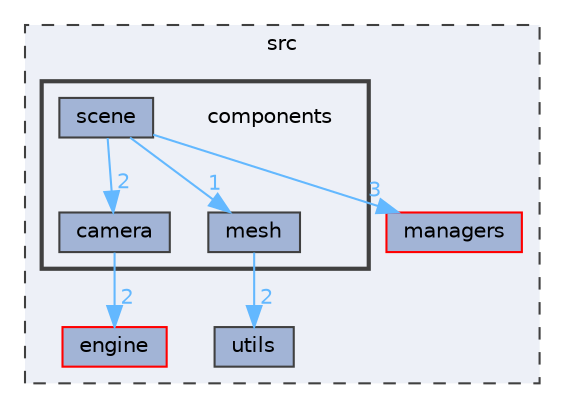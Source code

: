 digraph "src/components"
{
 // LATEX_PDF_SIZE
  bgcolor="transparent";
  edge [fontname=Helvetica,fontsize=10,labelfontname=Helvetica,labelfontsize=10];
  node [fontname=Helvetica,fontsize=10,shape=box,height=0.2,width=0.4];
  compound=true
  subgraph clusterdir_68267d1309a1af8e8297ef4c3efbcdba {
    graph [ bgcolor="#edf0f7", pencolor="grey25", label="src", fontname=Helvetica,fontsize=10 style="filled,dashed", URL="dir_68267d1309a1af8e8297ef4c3efbcdba.html",tooltip=""]
  dir_2052808828190f934b76e979ee65af8a [label="engine", fillcolor="#a2b4d6", color="red", style="filled", URL="dir_2052808828190f934b76e979ee65af8a.html",tooltip=""];
  dir_313caf1132e152dd9b58bea13a4052ca [label="utils", fillcolor="#a2b4d6", color="grey25", style="filled", URL="dir_313caf1132e152dd9b58bea13a4052ca.html",tooltip=""];
  dir_da1d252641c1d690e9226c1cabf97c78 [label="managers", fillcolor="#a2b4d6", color="red", style="filled", URL="dir_da1d252641c1d690e9226c1cabf97c78.html",tooltip=""];
  subgraph clusterdir_3c4c7c1a85608ccd561c026bec818e51 {
    graph [ bgcolor="#edf0f7", pencolor="grey25", label="", fontname=Helvetica,fontsize=10 style="filled,bold", URL="dir_3c4c7c1a85608ccd561c026bec818e51.html",tooltip=""]
    dir_3c4c7c1a85608ccd561c026bec818e51 [shape=plaintext, label="components"];
  dir_c45eebf8d29c7d7ecff1a26753622a12 [label="camera", fillcolor="#a2b4d6", color="grey25", style="filled", URL="dir_c45eebf8d29c7d7ecff1a26753622a12.html",tooltip=""];
  dir_c4bda7cd3069d02890e2fa140add7f58 [label="mesh", fillcolor="#a2b4d6", color="grey25", style="filled", URL="dir_c4bda7cd3069d02890e2fa140add7f58.html",tooltip=""];
  dir_afb3136e7559cd88be9465dbdd504cb7 [label="scene", fillcolor="#a2b4d6", color="grey25", style="filled", URL="dir_afb3136e7559cd88be9465dbdd504cb7.html",tooltip=""];
  }
  }
  dir_c45eebf8d29c7d7ecff1a26753622a12->dir_2052808828190f934b76e979ee65af8a [headlabel="2", labeldistance=1.5 headhref="dir_000000_000003.html" color="steelblue1" fontcolor="steelblue1"];
  dir_c4bda7cd3069d02890e2fa140add7f58->dir_313caf1132e152dd9b58bea13a4052ca [headlabel="2", labeldistance=1.5 headhref="dir_000007_000013.html" color="steelblue1" fontcolor="steelblue1"];
  dir_afb3136e7559cd88be9465dbdd504cb7->dir_c45eebf8d29c7d7ecff1a26753622a12 [headlabel="2", labeldistance=1.5 headhref="dir_000008_000000.html" color="steelblue1" fontcolor="steelblue1"];
  dir_afb3136e7559cd88be9465dbdd504cb7->dir_c4bda7cd3069d02890e2fa140add7f58 [headlabel="1", labeldistance=1.5 headhref="dir_000008_000007.html" color="steelblue1" fontcolor="steelblue1"];
  dir_afb3136e7559cd88be9465dbdd504cb7->dir_da1d252641c1d690e9226c1cabf97c78 [headlabel="3", labeldistance=1.5 headhref="dir_000008_000006.html" color="steelblue1" fontcolor="steelblue1"];
}
